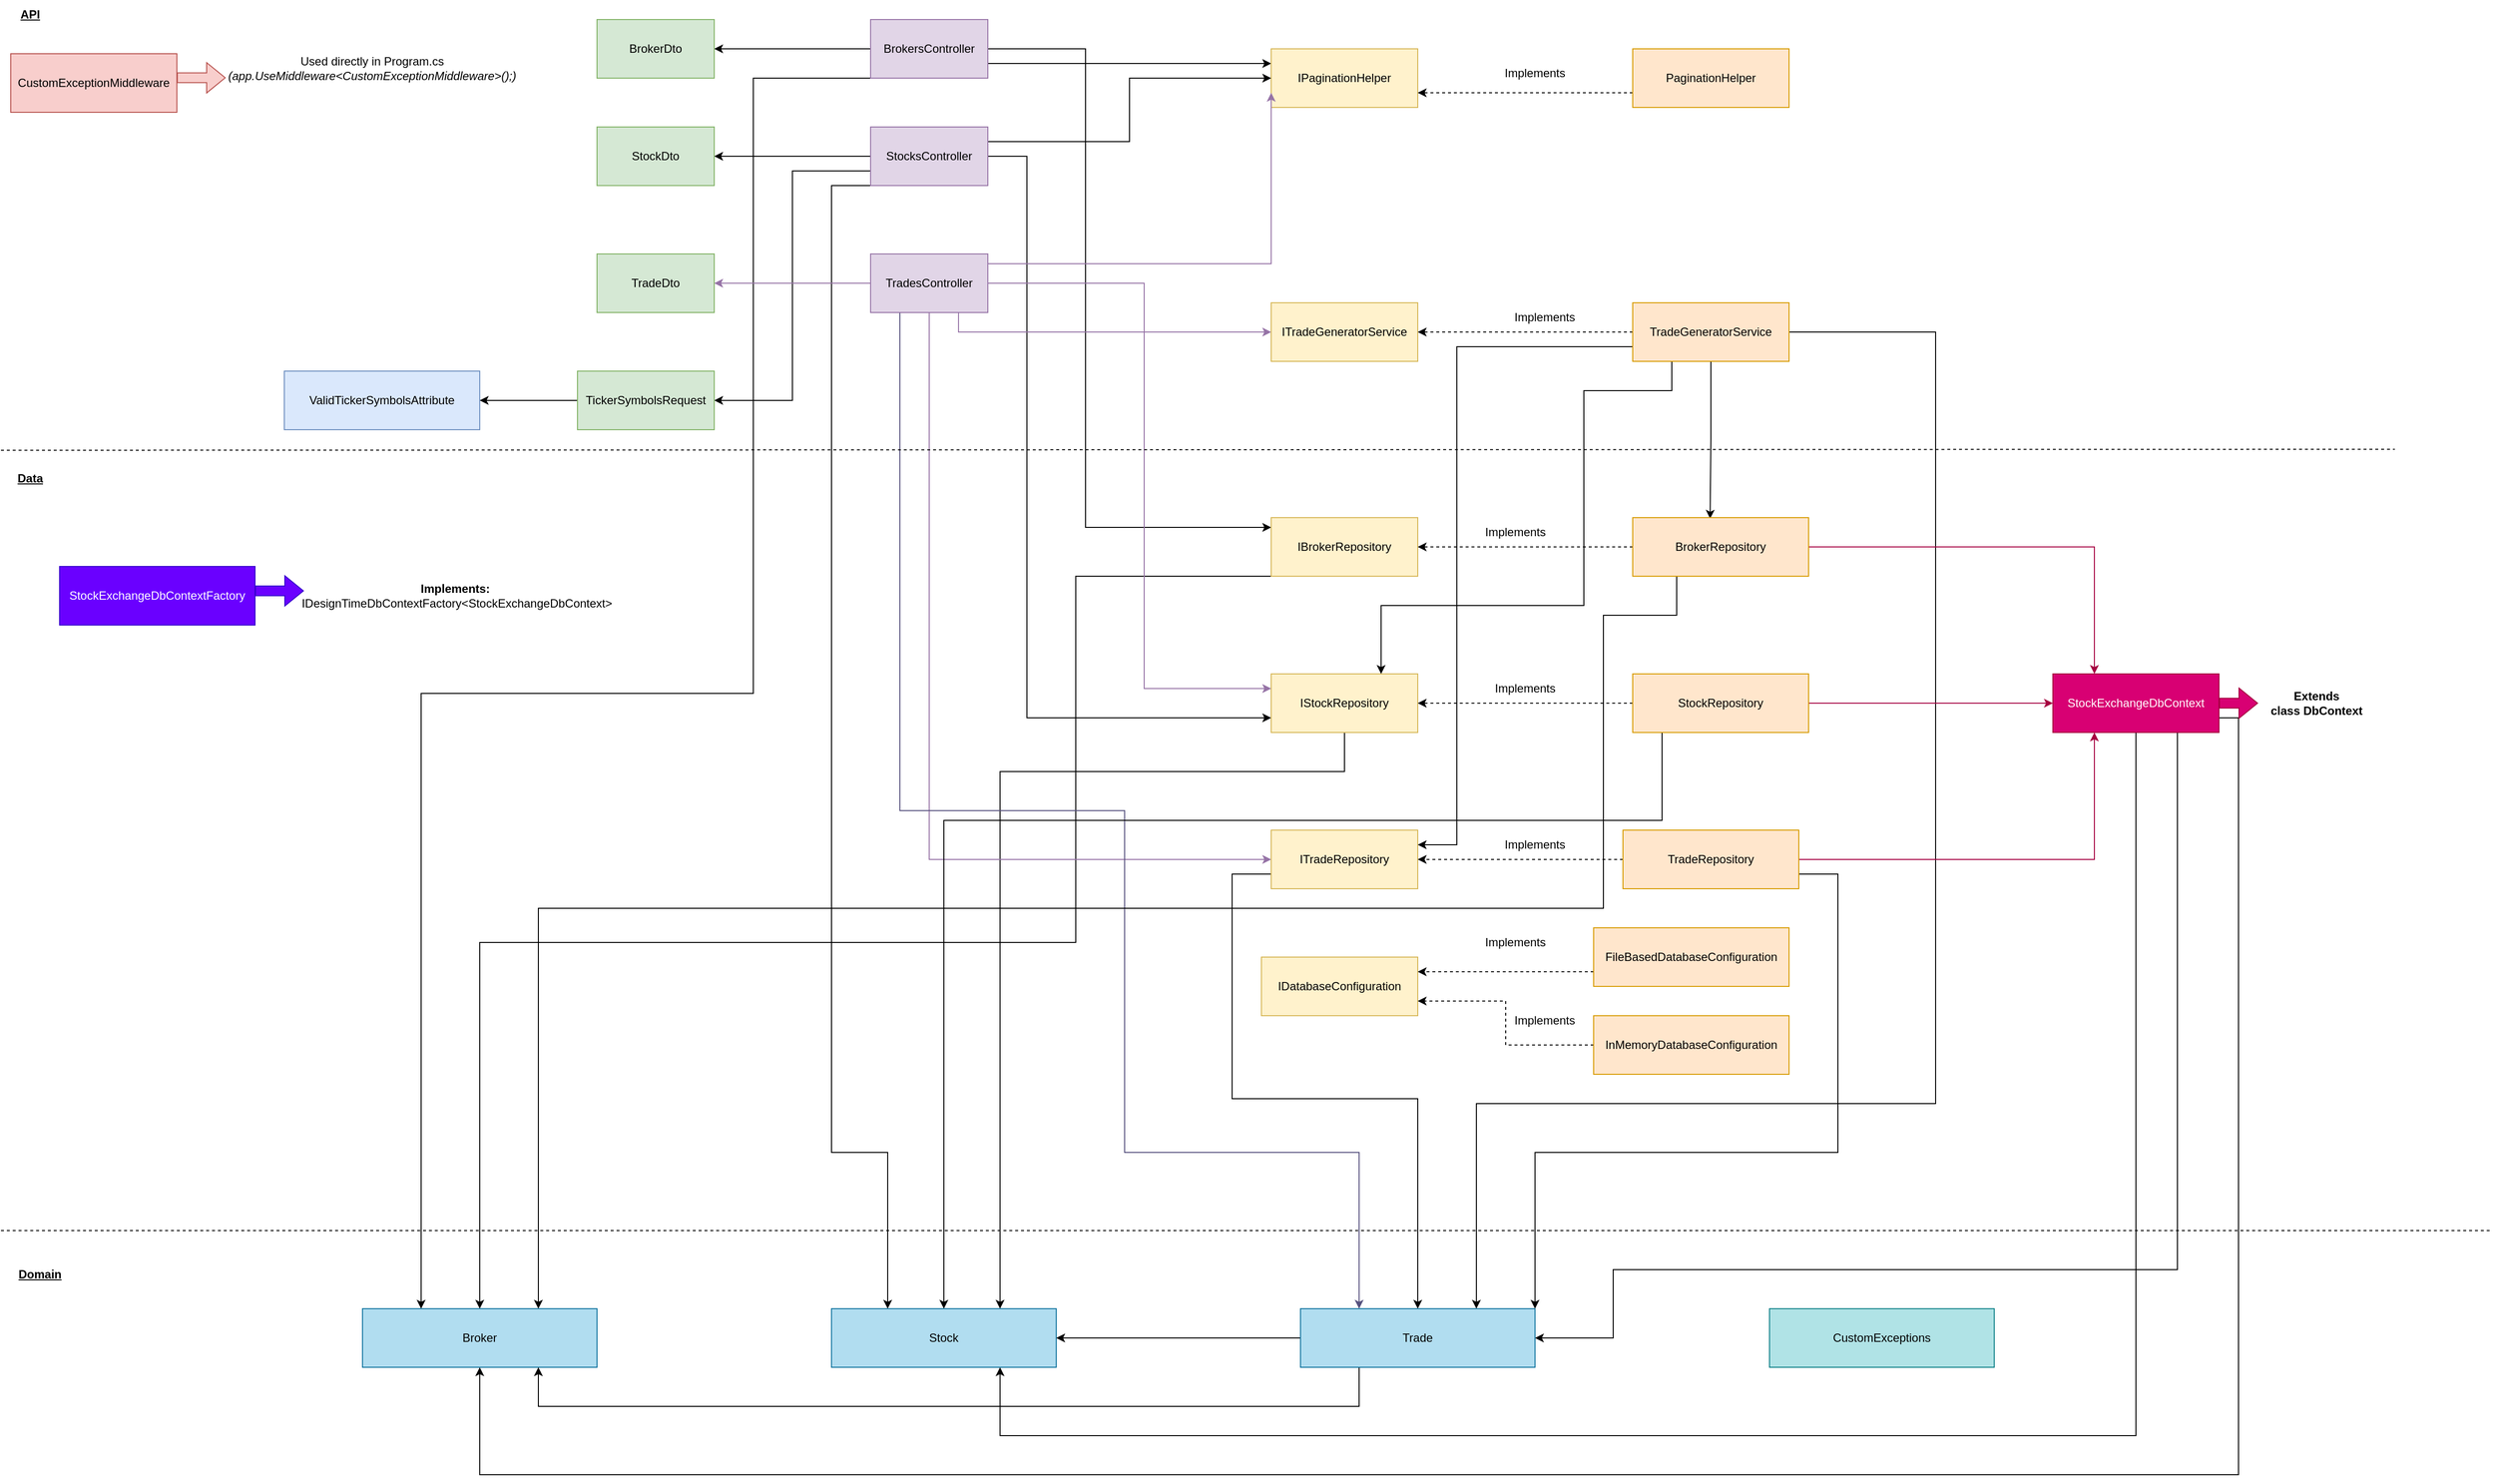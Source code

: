 <mxfile version="24.0.7" type="device">
  <diagram name="Page-1" id="mfLy5x7W0T2jpKFvN7po">
    <mxGraphModel dx="3035" dy="1085" grid="1" gridSize="10" guides="1" tooltips="1" connect="1" arrows="1" fold="1" page="1" pageScale="1" pageWidth="850" pageHeight="1100" math="0" shadow="0">
      <root>
        <mxCell id="0" />
        <mxCell id="1" parent="0" />
        <mxCell id="y3j9ZMoMXge08qY5BpBT-4" style="edgeStyle=orthogonalEdgeStyle;rounded=0;orthogonalLoop=1;jettySize=auto;html=1;exitX=1;exitY=0.5;exitDx=0;exitDy=0;" edge="1" parent="1" source="y3j9ZMoMXge08qY5BpBT-1" target="y3j9ZMoMXge08qY5BpBT-2">
          <mxGeometry relative="1" as="geometry">
            <Array as="points">
              <mxPoint x="260" y="70" />
              <mxPoint x="260" y="560" />
            </Array>
          </mxGeometry>
        </mxCell>
        <mxCell id="y3j9ZMoMXge08qY5BpBT-5" style="edgeStyle=orthogonalEdgeStyle;rounded=0;orthogonalLoop=1;jettySize=auto;html=1;exitX=1;exitY=0.75;exitDx=0;exitDy=0;entryX=0;entryY=0.25;entryDx=0;entryDy=0;" edge="1" parent="1" source="y3j9ZMoMXge08qY5BpBT-1" target="y3j9ZMoMXge08qY5BpBT-3">
          <mxGeometry relative="1" as="geometry" />
        </mxCell>
        <mxCell id="y3j9ZMoMXge08qY5BpBT-24" style="edgeStyle=orthogonalEdgeStyle;rounded=0;orthogonalLoop=1;jettySize=auto;html=1;exitX=0;exitY=0.5;exitDx=0;exitDy=0;" edge="1" parent="1" source="y3j9ZMoMXge08qY5BpBT-1" target="y3j9ZMoMXge08qY5BpBT-23">
          <mxGeometry relative="1" as="geometry" />
        </mxCell>
        <mxCell id="y3j9ZMoMXge08qY5BpBT-104" style="edgeStyle=orthogonalEdgeStyle;rounded=0;orthogonalLoop=1;jettySize=auto;html=1;exitX=0.25;exitY=1;exitDx=0;exitDy=0;entryX=0.25;entryY=0;entryDx=0;entryDy=0;" edge="1" parent="1" source="y3j9ZMoMXge08qY5BpBT-1" target="y3j9ZMoMXge08qY5BpBT-86">
          <mxGeometry relative="1" as="geometry">
            <Array as="points">
              <mxPoint x="-80" y="100" />
              <mxPoint x="-80" y="730" />
              <mxPoint x="-420" y="730" />
            </Array>
          </mxGeometry>
        </mxCell>
        <mxCell id="y3j9ZMoMXge08qY5BpBT-1" value="BrokersController" style="rounded=0;whiteSpace=wrap;html=1;fillColor=#e1d5e7;strokeColor=#9673a6;" vertex="1" parent="1">
          <mxGeometry x="40" y="40" width="120" height="60" as="geometry" />
        </mxCell>
        <mxCell id="y3j9ZMoMXge08qY5BpBT-105" style="edgeStyle=orthogonalEdgeStyle;rounded=0;orthogonalLoop=1;jettySize=auto;html=1;exitX=0.25;exitY=1;exitDx=0;exitDy=0;entryX=0.5;entryY=0;entryDx=0;entryDy=0;" edge="1" parent="1" source="y3j9ZMoMXge08qY5BpBT-2" target="y3j9ZMoMXge08qY5BpBT-86">
          <mxGeometry relative="1" as="geometry">
            <Array as="points">
              <mxPoint x="250" y="610" />
              <mxPoint x="250" y="985" />
              <mxPoint x="-360" y="985" />
            </Array>
          </mxGeometry>
        </mxCell>
        <mxCell id="y3j9ZMoMXge08qY5BpBT-2" value="IBrokerRepository" style="rounded=0;whiteSpace=wrap;html=1;fillColor=#fff2cc;strokeColor=#d6b656;" vertex="1" parent="1">
          <mxGeometry x="450" y="550" width="150" height="60" as="geometry" />
        </mxCell>
        <mxCell id="y3j9ZMoMXge08qY5BpBT-3" value="IPaginationHelper" style="rounded=0;whiteSpace=wrap;html=1;fillColor=#fff2cc;strokeColor=#d6b656;" vertex="1" parent="1">
          <mxGeometry x="450" y="70" width="150" height="60" as="geometry" />
        </mxCell>
        <mxCell id="y3j9ZMoMXge08qY5BpBT-8" style="edgeStyle=orthogonalEdgeStyle;rounded=0;orthogonalLoop=1;jettySize=auto;html=1;exitX=1;exitY=0.5;exitDx=0;exitDy=0;entryX=0;entryY=0.75;entryDx=0;entryDy=0;" edge="1" parent="1" source="y3j9ZMoMXge08qY5BpBT-6" target="y3j9ZMoMXge08qY5BpBT-7">
          <mxGeometry relative="1" as="geometry">
            <Array as="points">
              <mxPoint x="200" y="180" />
              <mxPoint x="200" y="755" />
            </Array>
          </mxGeometry>
        </mxCell>
        <mxCell id="y3j9ZMoMXge08qY5BpBT-9" style="edgeStyle=orthogonalEdgeStyle;rounded=0;orthogonalLoop=1;jettySize=auto;html=1;exitX=1;exitY=0.25;exitDx=0;exitDy=0;entryX=0;entryY=0.5;entryDx=0;entryDy=0;" edge="1" parent="1" source="y3j9ZMoMXge08qY5BpBT-6" target="y3j9ZMoMXge08qY5BpBT-3">
          <mxGeometry relative="1" as="geometry" />
        </mxCell>
        <mxCell id="y3j9ZMoMXge08qY5BpBT-27" style="edgeStyle=orthogonalEdgeStyle;rounded=0;orthogonalLoop=1;jettySize=auto;html=1;exitX=0;exitY=0.5;exitDx=0;exitDy=0;" edge="1" parent="1" source="y3j9ZMoMXge08qY5BpBT-6" target="y3j9ZMoMXge08qY5BpBT-25">
          <mxGeometry relative="1" as="geometry" />
        </mxCell>
        <mxCell id="y3j9ZMoMXge08qY5BpBT-54" style="edgeStyle=orthogonalEdgeStyle;rounded=0;orthogonalLoop=1;jettySize=auto;html=1;exitX=0;exitY=0.75;exitDx=0;exitDy=0;entryX=1;entryY=0.5;entryDx=0;entryDy=0;" edge="1" parent="1" source="y3j9ZMoMXge08qY5BpBT-6" target="y3j9ZMoMXge08qY5BpBT-52">
          <mxGeometry relative="1" as="geometry" />
        </mxCell>
        <mxCell id="y3j9ZMoMXge08qY5BpBT-98" style="edgeStyle=orthogonalEdgeStyle;rounded=0;orthogonalLoop=1;jettySize=auto;html=1;exitX=0;exitY=1;exitDx=0;exitDy=0;entryX=0.25;entryY=0;entryDx=0;entryDy=0;" edge="1" parent="1" source="y3j9ZMoMXge08qY5BpBT-6" target="y3j9ZMoMXge08qY5BpBT-87">
          <mxGeometry relative="1" as="geometry">
            <Array as="points">
              <mxPoint y="210" />
              <mxPoint y="1200" />
              <mxPoint x="58" y="1200" />
            </Array>
          </mxGeometry>
        </mxCell>
        <mxCell id="y3j9ZMoMXge08qY5BpBT-6" value="StocksController" style="rounded=0;whiteSpace=wrap;html=1;fillColor=#e1d5e7;strokeColor=#9673a6;" vertex="1" parent="1">
          <mxGeometry x="40" y="150" width="120" height="60" as="geometry" />
        </mxCell>
        <mxCell id="y3j9ZMoMXge08qY5BpBT-100" style="edgeStyle=orthogonalEdgeStyle;rounded=0;orthogonalLoop=1;jettySize=auto;html=1;exitX=0.5;exitY=1;exitDx=0;exitDy=0;entryX=0.75;entryY=0;entryDx=0;entryDy=0;" edge="1" parent="1" source="y3j9ZMoMXge08qY5BpBT-7" target="y3j9ZMoMXge08qY5BpBT-87">
          <mxGeometry relative="1" as="geometry">
            <Array as="points">
              <mxPoint x="525" y="810" />
              <mxPoint x="173" y="810" />
            </Array>
          </mxGeometry>
        </mxCell>
        <mxCell id="y3j9ZMoMXge08qY5BpBT-7" value="IStockRepository" style="rounded=0;whiteSpace=wrap;html=1;fillColor=#fff2cc;strokeColor=#d6b656;" vertex="1" parent="1">
          <mxGeometry x="450" y="710" width="150" height="60" as="geometry" />
        </mxCell>
        <mxCell id="y3j9ZMoMXge08qY5BpBT-13" style="edgeStyle=orthogonalEdgeStyle;rounded=0;orthogonalLoop=1;jettySize=auto;html=1;exitX=1;exitY=0.5;exitDx=0;exitDy=0;entryX=0;entryY=0.25;entryDx=0;entryDy=0;fillColor=#e1d5e7;strokeColor=#9673a6;" edge="1" parent="1" source="y3j9ZMoMXge08qY5BpBT-10" target="y3j9ZMoMXge08qY5BpBT-7">
          <mxGeometry relative="1" as="geometry">
            <Array as="points">
              <mxPoint x="320" y="310" />
              <mxPoint x="320" y="725" />
            </Array>
          </mxGeometry>
        </mxCell>
        <mxCell id="y3j9ZMoMXge08qY5BpBT-15" style="edgeStyle=orthogonalEdgeStyle;rounded=0;orthogonalLoop=1;jettySize=auto;html=1;exitX=0.75;exitY=1;exitDx=0;exitDy=0;entryX=0;entryY=0.5;entryDx=0;entryDy=0;fillColor=#e1d5e7;strokeColor=#9673a6;" edge="1" parent="1" source="y3j9ZMoMXge08qY5BpBT-10" target="y3j9ZMoMXge08qY5BpBT-14">
          <mxGeometry relative="1" as="geometry" />
        </mxCell>
        <mxCell id="y3j9ZMoMXge08qY5BpBT-16" style="edgeStyle=orthogonalEdgeStyle;rounded=0;orthogonalLoop=1;jettySize=auto;html=1;exitX=1;exitY=0.25;exitDx=0;exitDy=0;entryX=0;entryY=0.75;entryDx=0;entryDy=0;fillColor=#e1d5e7;strokeColor=#9673a6;" edge="1" parent="1" source="y3j9ZMoMXge08qY5BpBT-10" target="y3j9ZMoMXge08qY5BpBT-3">
          <mxGeometry relative="1" as="geometry">
            <Array as="points">
              <mxPoint x="160" y="290" />
              <mxPoint x="450" y="290" />
            </Array>
          </mxGeometry>
        </mxCell>
        <mxCell id="y3j9ZMoMXge08qY5BpBT-28" style="edgeStyle=orthogonalEdgeStyle;rounded=0;orthogonalLoop=1;jettySize=auto;html=1;exitX=0;exitY=0.5;exitDx=0;exitDy=0;fillColor=#e1d5e7;strokeColor=#9673a6;" edge="1" parent="1" source="y3j9ZMoMXge08qY5BpBT-10" target="y3j9ZMoMXge08qY5BpBT-26">
          <mxGeometry relative="1" as="geometry" />
        </mxCell>
        <mxCell id="y3j9ZMoMXge08qY5BpBT-62" style="edgeStyle=orthogonalEdgeStyle;rounded=0;orthogonalLoop=1;jettySize=auto;html=1;exitX=0.5;exitY=1;exitDx=0;exitDy=0;entryX=0;entryY=0.5;entryDx=0;entryDy=0;fillColor=#e1d5e7;strokeColor=#9673a6;" edge="1" parent="1" source="y3j9ZMoMXge08qY5BpBT-10" target="y3j9ZMoMXge08qY5BpBT-11">
          <mxGeometry relative="1" as="geometry" />
        </mxCell>
        <mxCell id="y3j9ZMoMXge08qY5BpBT-90" style="edgeStyle=orthogonalEdgeStyle;rounded=0;orthogonalLoop=1;jettySize=auto;html=1;exitX=0.25;exitY=1;exitDx=0;exitDy=0;entryX=0.25;entryY=0;entryDx=0;entryDy=0;fillColor=#d0cee2;strokeColor=#56517e;" edge="1" parent="1" source="y3j9ZMoMXge08qY5BpBT-10" target="y3j9ZMoMXge08qY5BpBT-88">
          <mxGeometry relative="1" as="geometry">
            <Array as="points">
              <mxPoint x="70" y="850" />
              <mxPoint x="300" y="850" />
              <mxPoint x="300" y="1200" />
              <mxPoint x="540" y="1200" />
            </Array>
          </mxGeometry>
        </mxCell>
        <mxCell id="y3j9ZMoMXge08qY5BpBT-10" value="TradesController" style="rounded=0;whiteSpace=wrap;html=1;fillColor=#e1d5e7;strokeColor=#9673a6;" vertex="1" parent="1">
          <mxGeometry x="40" y="280" width="120" height="60" as="geometry" />
        </mxCell>
        <mxCell id="y3j9ZMoMXge08qY5BpBT-92" style="edgeStyle=orthogonalEdgeStyle;rounded=0;orthogonalLoop=1;jettySize=auto;html=1;exitX=0;exitY=0.75;exitDx=0;exitDy=0;" edge="1" parent="1" source="y3j9ZMoMXge08qY5BpBT-11" target="y3j9ZMoMXge08qY5BpBT-88">
          <mxGeometry relative="1" as="geometry">
            <Array as="points">
              <mxPoint x="410" y="915" />
              <mxPoint x="410" y="1145" />
              <mxPoint x="600" y="1145" />
            </Array>
          </mxGeometry>
        </mxCell>
        <mxCell id="y3j9ZMoMXge08qY5BpBT-11" value="ITradeRepository" style="rounded=0;whiteSpace=wrap;html=1;fillColor=#fff2cc;strokeColor=#d6b656;" vertex="1" parent="1">
          <mxGeometry x="450" y="870" width="150" height="60" as="geometry" />
        </mxCell>
        <mxCell id="y3j9ZMoMXge08qY5BpBT-14" value="ITradeGeneratorService" style="rounded=0;whiteSpace=wrap;html=1;fillColor=#fff2cc;strokeColor=#d6b656;" vertex="1" parent="1">
          <mxGeometry x="450" y="330" width="150" height="60" as="geometry" />
        </mxCell>
        <mxCell id="y3j9ZMoMXge08qY5BpBT-19" value="CustomExceptionMiddleware" style="rounded=0;whiteSpace=wrap;html=1;fillColor=#f8cecc;strokeColor=#b85450;" vertex="1" parent="1">
          <mxGeometry x="-840" y="75" width="170" height="60" as="geometry" />
        </mxCell>
        <mxCell id="y3j9ZMoMXge08qY5BpBT-20" value="" style="shape=flexArrow;endArrow=classic;html=1;rounded=0;fillColor=#f8cecc;strokeColor=#b85450;" edge="1" parent="1">
          <mxGeometry width="50" height="50" relative="1" as="geometry">
            <mxPoint x="-670" y="99.65" as="sourcePoint" />
            <mxPoint x="-620" y="99.65" as="targetPoint" />
          </mxGeometry>
        </mxCell>
        <mxCell id="y3j9ZMoMXge08qY5BpBT-21" value="Used directly in Program.cs&lt;i&gt;&lt;br&gt;(&lt;span style=&quot;background-color: initial;&quot;&gt;app.UseMiddleware&amp;lt;CustomExceptionMiddleware&amp;gt;();&lt;/span&gt;)&lt;/i&gt;" style="text;html=1;align=center;verticalAlign=middle;whiteSpace=wrap;rounded=0;" vertex="1" parent="1">
          <mxGeometry x="-630" y="70" width="320" height="40" as="geometry" />
        </mxCell>
        <mxCell id="y3j9ZMoMXge08qY5BpBT-23" value="BrokerDto" style="rounded=0;whiteSpace=wrap;html=1;fillColor=#d5e8d4;strokeColor=#82b366;" vertex="1" parent="1">
          <mxGeometry x="-240" y="40" width="120" height="60" as="geometry" />
        </mxCell>
        <mxCell id="y3j9ZMoMXge08qY5BpBT-25" value="StockDto" style="rounded=0;whiteSpace=wrap;html=1;fillColor=#d5e8d4;strokeColor=#82b366;" vertex="1" parent="1">
          <mxGeometry x="-240" y="150" width="120" height="60" as="geometry" />
        </mxCell>
        <mxCell id="y3j9ZMoMXge08qY5BpBT-26" value="TradeDto" style="rounded=0;whiteSpace=wrap;html=1;fillColor=#d5e8d4;strokeColor=#82b366;" vertex="1" parent="1">
          <mxGeometry x="-240" y="280" width="120" height="60" as="geometry" />
        </mxCell>
        <mxCell id="y3j9ZMoMXge08qY5BpBT-30" style="edgeStyle=orthogonalEdgeStyle;rounded=0;orthogonalLoop=1;jettySize=auto;html=1;exitX=0;exitY=0.5;exitDx=0;exitDy=0;entryX=1;entryY=0.5;entryDx=0;entryDy=0;dashed=1;" edge="1" parent="1" source="y3j9ZMoMXge08qY5BpBT-29" target="y3j9ZMoMXge08qY5BpBT-14">
          <mxGeometry relative="1" as="geometry" />
        </mxCell>
        <mxCell id="y3j9ZMoMXge08qY5BpBT-61" style="edgeStyle=orthogonalEdgeStyle;rounded=0;orthogonalLoop=1;jettySize=auto;html=1;exitX=0.25;exitY=1;exitDx=0;exitDy=0;entryX=0.75;entryY=0;entryDx=0;entryDy=0;" edge="1" parent="1" source="y3j9ZMoMXge08qY5BpBT-29" target="y3j9ZMoMXge08qY5BpBT-7">
          <mxGeometry relative="1" as="geometry">
            <Array as="points">
              <mxPoint x="860" y="420" />
              <mxPoint x="770" y="420" />
              <mxPoint x="770" y="640" />
              <mxPoint x="562" y="640" />
            </Array>
          </mxGeometry>
        </mxCell>
        <mxCell id="y3j9ZMoMXge08qY5BpBT-73" style="edgeStyle=orthogonalEdgeStyle;rounded=0;orthogonalLoop=1;jettySize=auto;html=1;exitX=0.5;exitY=1;exitDx=0;exitDy=0;entryX=0.44;entryY=0.017;entryDx=0;entryDy=0;entryPerimeter=0;" edge="1" parent="1" source="y3j9ZMoMXge08qY5BpBT-29" target="y3j9ZMoMXge08qY5BpBT-63">
          <mxGeometry relative="1" as="geometry" />
        </mxCell>
        <mxCell id="y3j9ZMoMXge08qY5BpBT-77" style="edgeStyle=orthogonalEdgeStyle;rounded=0;orthogonalLoop=1;jettySize=auto;html=1;exitX=0;exitY=0.75;exitDx=0;exitDy=0;entryX=1;entryY=0.25;entryDx=0;entryDy=0;" edge="1" parent="1" source="y3j9ZMoMXge08qY5BpBT-29" target="y3j9ZMoMXge08qY5BpBT-11">
          <mxGeometry relative="1" as="geometry">
            <Array as="points">
              <mxPoint x="640" y="375" />
              <mxPoint x="640" y="885" />
            </Array>
          </mxGeometry>
        </mxCell>
        <mxCell id="y3j9ZMoMXge08qY5BpBT-91" style="edgeStyle=orthogonalEdgeStyle;rounded=0;orthogonalLoop=1;jettySize=auto;html=1;exitX=1;exitY=0.5;exitDx=0;exitDy=0;entryX=0.75;entryY=0;entryDx=0;entryDy=0;" edge="1" parent="1" source="y3j9ZMoMXge08qY5BpBT-29" target="y3j9ZMoMXge08qY5BpBT-88">
          <mxGeometry relative="1" as="geometry">
            <Array as="points">
              <mxPoint x="1130" y="360" />
              <mxPoint x="1130" y="1150" />
              <mxPoint x="660" y="1150" />
            </Array>
          </mxGeometry>
        </mxCell>
        <mxCell id="y3j9ZMoMXge08qY5BpBT-29" value="TradeGeneratorService" style="rounded=0;whiteSpace=wrap;html=1;fillColor=#ffe6cc;strokeColor=#d79b00;" vertex="1" parent="1">
          <mxGeometry x="820" y="330" width="160" height="60" as="geometry" />
        </mxCell>
        <mxCell id="y3j9ZMoMXge08qY5BpBT-31" value="Implements" style="text;html=1;align=center;verticalAlign=middle;whiteSpace=wrap;rounded=0;" vertex="1" parent="1">
          <mxGeometry x="700" y="330" width="60" height="30" as="geometry" />
        </mxCell>
        <mxCell id="y3j9ZMoMXge08qY5BpBT-39" style="edgeStyle=orthogonalEdgeStyle;rounded=0;orthogonalLoop=1;jettySize=auto;html=1;exitX=0;exitY=0.75;exitDx=0;exitDy=0;entryX=1;entryY=0.75;entryDx=0;entryDy=0;dashed=1;" edge="1" parent="1" source="y3j9ZMoMXge08qY5BpBT-34" target="y3j9ZMoMXge08qY5BpBT-3">
          <mxGeometry relative="1" as="geometry" />
        </mxCell>
        <mxCell id="y3j9ZMoMXge08qY5BpBT-34" value="PaginationHelper" style="rounded=0;whiteSpace=wrap;html=1;fillColor=#ffe6cc;strokeColor=#d79b00;" vertex="1" parent="1">
          <mxGeometry x="820" y="70" width="160" height="60" as="geometry" />
        </mxCell>
        <mxCell id="y3j9ZMoMXge08qY5BpBT-40" value="Implements" style="text;html=1;align=center;verticalAlign=middle;whiteSpace=wrap;rounded=0;" vertex="1" parent="1">
          <mxGeometry x="690" y="80" width="60" height="30" as="geometry" />
        </mxCell>
        <mxCell id="y3j9ZMoMXge08qY5BpBT-41" value="ValidTickerSymbolsAttribute" style="rounded=0;whiteSpace=wrap;html=1;fillColor=#dae8fc;strokeColor=#6c8ebf;" vertex="1" parent="1">
          <mxGeometry x="-560" y="400" width="200" height="60" as="geometry" />
        </mxCell>
        <mxCell id="y3j9ZMoMXge08qY5BpBT-42" value="IDatabaseConfiguration" style="rounded=0;whiteSpace=wrap;html=1;fillColor=#fff2cc;strokeColor=#d6b656;" vertex="1" parent="1">
          <mxGeometry x="440" y="1000" width="160" height="60" as="geometry" />
        </mxCell>
        <mxCell id="y3j9ZMoMXge08qY5BpBT-45" style="edgeStyle=orthogonalEdgeStyle;rounded=0;orthogonalLoop=1;jettySize=auto;html=1;exitX=0;exitY=0.75;exitDx=0;exitDy=0;entryX=1;entryY=0.25;entryDx=0;entryDy=0;dashed=1;" edge="1" parent="1" source="y3j9ZMoMXge08qY5BpBT-43" target="y3j9ZMoMXge08qY5BpBT-42">
          <mxGeometry relative="1" as="geometry" />
        </mxCell>
        <mxCell id="y3j9ZMoMXge08qY5BpBT-43" value="FileBasedDatabaseConfiguration" style="rounded=0;whiteSpace=wrap;html=1;fillColor=#ffe6cc;strokeColor=#d79b00;" vertex="1" parent="1">
          <mxGeometry x="780" y="970" width="200" height="60" as="geometry" />
        </mxCell>
        <mxCell id="y3j9ZMoMXge08qY5BpBT-46" value="Implements" style="text;html=1;align=center;verticalAlign=middle;whiteSpace=wrap;rounded=0;" vertex="1" parent="1">
          <mxGeometry x="670" y="970" width="60" height="30" as="geometry" />
        </mxCell>
        <mxCell id="y3j9ZMoMXge08qY5BpBT-47" value="&lt;b&gt;&lt;u&gt;API&lt;/u&gt;&lt;/b&gt;" style="text;html=1;align=center;verticalAlign=middle;whiteSpace=wrap;rounded=0;" vertex="1" parent="1">
          <mxGeometry x="-850" y="20" width="60" height="30" as="geometry" />
        </mxCell>
        <mxCell id="y3j9ZMoMXge08qY5BpBT-48" value="&lt;b&gt;&lt;u&gt;Data&lt;/u&gt;&lt;/b&gt;" style="text;html=1;align=center;verticalAlign=middle;whiteSpace=wrap;rounded=0;" vertex="1" parent="1">
          <mxGeometry x="-850" y="495" width="60" height="30" as="geometry" />
        </mxCell>
        <mxCell id="y3j9ZMoMXge08qY5BpBT-50" value="" style="endArrow=none;dashed=1;html=1;rounded=0;" edge="1" parent="1">
          <mxGeometry width="50" height="50" relative="1" as="geometry">
            <mxPoint x="-850" y="481" as="sourcePoint" />
            <mxPoint x="1600" y="480" as="targetPoint" />
          </mxGeometry>
        </mxCell>
        <mxCell id="y3j9ZMoMXge08qY5BpBT-55" style="edgeStyle=orthogonalEdgeStyle;rounded=0;orthogonalLoop=1;jettySize=auto;html=1;exitX=0;exitY=0.5;exitDx=0;exitDy=0;entryX=1;entryY=0.75;entryDx=0;entryDy=0;dashed=1;" edge="1" parent="1" source="y3j9ZMoMXge08qY5BpBT-51" target="y3j9ZMoMXge08qY5BpBT-42">
          <mxGeometry relative="1" as="geometry" />
        </mxCell>
        <mxCell id="y3j9ZMoMXge08qY5BpBT-51" value="InMemoryDatabaseConfiguration" style="rounded=0;whiteSpace=wrap;html=1;fillColor=#ffe6cc;strokeColor=#d79b00;" vertex="1" parent="1">
          <mxGeometry x="780" y="1060" width="200" height="60" as="geometry" />
        </mxCell>
        <mxCell id="y3j9ZMoMXge08qY5BpBT-53" style="edgeStyle=orthogonalEdgeStyle;rounded=0;orthogonalLoop=1;jettySize=auto;html=1;exitX=0;exitY=0.5;exitDx=0;exitDy=0;entryX=1;entryY=0.5;entryDx=0;entryDy=0;" edge="1" parent="1" source="y3j9ZMoMXge08qY5BpBT-52" target="y3j9ZMoMXge08qY5BpBT-41">
          <mxGeometry relative="1" as="geometry" />
        </mxCell>
        <mxCell id="y3j9ZMoMXge08qY5BpBT-52" value="TickerSymbolsRequest" style="rounded=0;whiteSpace=wrap;html=1;fillColor=#d5e8d4;strokeColor=#82b366;" vertex="1" parent="1">
          <mxGeometry x="-260" y="400" width="140" height="60" as="geometry" />
        </mxCell>
        <mxCell id="y3j9ZMoMXge08qY5BpBT-56" value="Implements" style="text;html=1;align=center;verticalAlign=middle;whiteSpace=wrap;rounded=0;" vertex="1" parent="1">
          <mxGeometry x="700" y="1050" width="60" height="30" as="geometry" />
        </mxCell>
        <mxCell id="y3j9ZMoMXge08qY5BpBT-64" style="edgeStyle=orthogonalEdgeStyle;rounded=0;orthogonalLoop=1;jettySize=auto;html=1;exitX=0;exitY=0.5;exitDx=0;exitDy=0;entryX=1;entryY=0.5;entryDx=0;entryDy=0;dashed=1;" edge="1" parent="1" source="y3j9ZMoMXge08qY5BpBT-63" target="y3j9ZMoMXge08qY5BpBT-2">
          <mxGeometry relative="1" as="geometry" />
        </mxCell>
        <mxCell id="y3j9ZMoMXge08qY5BpBT-70" style="edgeStyle=orthogonalEdgeStyle;rounded=0;orthogonalLoop=1;jettySize=auto;html=1;exitX=1;exitY=0.5;exitDx=0;exitDy=0;entryX=0.25;entryY=0;entryDx=0;entryDy=0;fillColor=#d80073;strokeColor=#A50040;" edge="1" parent="1" source="y3j9ZMoMXge08qY5BpBT-63" target="y3j9ZMoMXge08qY5BpBT-69">
          <mxGeometry relative="1" as="geometry" />
        </mxCell>
        <mxCell id="y3j9ZMoMXge08qY5BpBT-65" value="Implements" style="text;html=1;align=center;verticalAlign=middle;whiteSpace=wrap;rounded=0;" vertex="1" parent="1">
          <mxGeometry x="670" y="550" width="60" height="30" as="geometry" />
        </mxCell>
        <mxCell id="y3j9ZMoMXge08qY5BpBT-67" style="edgeStyle=orthogonalEdgeStyle;rounded=0;orthogonalLoop=1;jettySize=auto;html=1;exitX=0;exitY=0.5;exitDx=0;exitDy=0;dashed=1;" edge="1" parent="1" source="y3j9ZMoMXge08qY5BpBT-66" target="y3j9ZMoMXge08qY5BpBT-7">
          <mxGeometry relative="1" as="geometry" />
        </mxCell>
        <mxCell id="y3j9ZMoMXge08qY5BpBT-71" style="edgeStyle=orthogonalEdgeStyle;rounded=0;orthogonalLoop=1;jettySize=auto;html=1;exitX=1;exitY=0.5;exitDx=0;exitDy=0;entryX=0;entryY=0.5;entryDx=0;entryDy=0;fillColor=#d80073;strokeColor=#A50040;" edge="1" parent="1" source="y3j9ZMoMXge08qY5BpBT-66" target="y3j9ZMoMXge08qY5BpBT-69">
          <mxGeometry relative="1" as="geometry" />
        </mxCell>
        <mxCell id="y3j9ZMoMXge08qY5BpBT-101" style="edgeStyle=orthogonalEdgeStyle;rounded=0;orthogonalLoop=1;jettySize=auto;html=1;exitX=0.25;exitY=1;exitDx=0;exitDy=0;entryX=0.5;entryY=0;entryDx=0;entryDy=0;" edge="1" parent="1" source="y3j9ZMoMXge08qY5BpBT-66" target="y3j9ZMoMXge08qY5BpBT-87">
          <mxGeometry relative="1" as="geometry">
            <Array as="points">
              <mxPoint x="850" y="770" />
              <mxPoint x="850" y="860" />
              <mxPoint x="115" y="860" />
            </Array>
          </mxGeometry>
        </mxCell>
        <mxCell id="y3j9ZMoMXge08qY5BpBT-66" value="StockRepository" style="rounded=0;whiteSpace=wrap;html=1;fillColor=#ffe6cc;strokeColor=#d79b00;" vertex="1" parent="1">
          <mxGeometry x="820" y="710" width="180" height="60" as="geometry" />
        </mxCell>
        <mxCell id="y3j9ZMoMXge08qY5BpBT-68" value="Implements" style="text;html=1;align=center;verticalAlign=middle;whiteSpace=wrap;rounded=0;" vertex="1" parent="1">
          <mxGeometry x="680" y="710" width="60" height="30" as="geometry" />
        </mxCell>
        <mxCell id="y3j9ZMoMXge08qY5BpBT-97" style="edgeStyle=orthogonalEdgeStyle;rounded=0;orthogonalLoop=1;jettySize=auto;html=1;exitX=0.75;exitY=1;exitDx=0;exitDy=0;entryX=1;entryY=0.5;entryDx=0;entryDy=0;" edge="1" parent="1" source="y3j9ZMoMXge08qY5BpBT-69" target="y3j9ZMoMXge08qY5BpBT-88">
          <mxGeometry relative="1" as="geometry">
            <Array as="points">
              <mxPoint x="1378" y="1320" />
              <mxPoint x="800" y="1320" />
              <mxPoint x="800" y="1390" />
            </Array>
          </mxGeometry>
        </mxCell>
        <mxCell id="y3j9ZMoMXge08qY5BpBT-102" style="edgeStyle=orthogonalEdgeStyle;rounded=0;orthogonalLoop=1;jettySize=auto;html=1;exitX=0.5;exitY=1;exitDx=0;exitDy=0;entryX=0.75;entryY=1;entryDx=0;entryDy=0;" edge="1" parent="1" source="y3j9ZMoMXge08qY5BpBT-69" target="y3j9ZMoMXge08qY5BpBT-87">
          <mxGeometry relative="1" as="geometry">
            <Array as="points">
              <mxPoint x="1335" y="1490" />
              <mxPoint x="173" y="1490" />
            </Array>
          </mxGeometry>
        </mxCell>
        <mxCell id="y3j9ZMoMXge08qY5BpBT-108" style="edgeStyle=orthogonalEdgeStyle;rounded=0;orthogonalLoop=1;jettySize=auto;html=1;exitX=1;exitY=0.75;exitDx=0;exitDy=0;entryX=0.5;entryY=1;entryDx=0;entryDy=0;" edge="1" parent="1" source="y3j9ZMoMXge08qY5BpBT-69" target="y3j9ZMoMXge08qY5BpBT-86">
          <mxGeometry relative="1" as="geometry">
            <Array as="points">
              <mxPoint x="1440" y="755" />
              <mxPoint x="1440" y="1530" />
              <mxPoint x="-360" y="1530" />
            </Array>
          </mxGeometry>
        </mxCell>
        <mxCell id="y3j9ZMoMXge08qY5BpBT-69" value="StockExchangeDbContext" style="rounded=0;whiteSpace=wrap;html=1;fillColor=#d80073;fontColor=#ffffff;strokeColor=#A50040;" vertex="1" parent="1">
          <mxGeometry x="1250" y="710" width="170" height="60" as="geometry" />
        </mxCell>
        <mxCell id="y3j9ZMoMXge08qY5BpBT-106" style="edgeStyle=orthogonalEdgeStyle;rounded=0;orthogonalLoop=1;jettySize=auto;html=1;exitX=0.25;exitY=1;exitDx=0;exitDy=0;entryX=0.75;entryY=0;entryDx=0;entryDy=0;" edge="1" parent="1" source="y3j9ZMoMXge08qY5BpBT-63" target="y3j9ZMoMXge08qY5BpBT-86">
          <mxGeometry relative="1" as="geometry">
            <Array as="points">
              <mxPoint x="865" y="650" />
              <mxPoint x="790" y="650" />
              <mxPoint x="790" y="950" />
              <mxPoint x="-300" y="950" />
            </Array>
          </mxGeometry>
        </mxCell>
        <mxCell id="y3j9ZMoMXge08qY5BpBT-63" value="BrokerRepository" style="rounded=0;whiteSpace=wrap;html=1;fillColor=#ffe6cc;strokeColor=#d79b00;" vertex="1" parent="1">
          <mxGeometry x="820" y="550" width="180" height="60" as="geometry" />
        </mxCell>
        <mxCell id="y3j9ZMoMXge08qY5BpBT-75" style="edgeStyle=orthogonalEdgeStyle;rounded=0;orthogonalLoop=1;jettySize=auto;html=1;exitX=0;exitY=0.5;exitDx=0;exitDy=0;entryX=1;entryY=0.5;entryDx=0;entryDy=0;dashed=1;" edge="1" parent="1" source="y3j9ZMoMXge08qY5BpBT-74" target="y3j9ZMoMXge08qY5BpBT-11">
          <mxGeometry relative="1" as="geometry" />
        </mxCell>
        <mxCell id="y3j9ZMoMXge08qY5BpBT-78" style="edgeStyle=orthogonalEdgeStyle;rounded=0;orthogonalLoop=1;jettySize=auto;html=1;exitX=1;exitY=0.5;exitDx=0;exitDy=0;entryX=0.25;entryY=1;entryDx=0;entryDy=0;fillColor=#d80073;strokeColor=#A50040;" edge="1" parent="1" source="y3j9ZMoMXge08qY5BpBT-74" target="y3j9ZMoMXge08qY5BpBT-69">
          <mxGeometry relative="1" as="geometry" />
        </mxCell>
        <mxCell id="y3j9ZMoMXge08qY5BpBT-93" style="edgeStyle=orthogonalEdgeStyle;rounded=0;orthogonalLoop=1;jettySize=auto;html=1;exitX=1;exitY=0.75;exitDx=0;exitDy=0;entryX=1;entryY=0;entryDx=0;entryDy=0;" edge="1" parent="1" source="y3j9ZMoMXge08qY5BpBT-74" target="y3j9ZMoMXge08qY5BpBT-88">
          <mxGeometry relative="1" as="geometry">
            <Array as="points">
              <mxPoint x="1030" y="915" />
              <mxPoint x="1030" y="1200" />
              <mxPoint x="720" y="1200" />
            </Array>
          </mxGeometry>
        </mxCell>
        <mxCell id="y3j9ZMoMXge08qY5BpBT-74" value="TradeRepository" style="rounded=0;whiteSpace=wrap;html=1;fillColor=#ffe6cc;strokeColor=#d79b00;" vertex="1" parent="1">
          <mxGeometry x="810" y="870" width="180" height="60" as="geometry" />
        </mxCell>
        <mxCell id="y3j9ZMoMXge08qY5BpBT-76" value="Implements" style="text;html=1;align=center;verticalAlign=middle;whiteSpace=wrap;rounded=0;" vertex="1" parent="1">
          <mxGeometry x="690" y="870" width="60" height="30" as="geometry" />
        </mxCell>
        <mxCell id="y3j9ZMoMXge08qY5BpBT-79" value="&lt;b&gt;Extends class&amp;nbsp;DbContext&lt;/b&gt;" style="text;html=1;align=center;verticalAlign=middle;whiteSpace=wrap;rounded=0;" vertex="1" parent="1">
          <mxGeometry x="1450" y="725" width="140" height="30" as="geometry" />
        </mxCell>
        <mxCell id="y3j9ZMoMXge08qY5BpBT-80" value="" style="shape=flexArrow;endArrow=classic;html=1;rounded=0;exitX=1;exitY=0.5;exitDx=0;exitDy=0;fillColor=#d80073;strokeColor=#A50040;" edge="1" parent="1" source="y3j9ZMoMXge08qY5BpBT-69">
          <mxGeometry width="50" height="50" relative="1" as="geometry">
            <mxPoint x="1430" y="790" as="sourcePoint" />
            <mxPoint x="1460" y="740" as="targetPoint" />
          </mxGeometry>
        </mxCell>
        <mxCell id="y3j9ZMoMXge08qY5BpBT-81" value="StockExchangeDbContextFactory" style="rounded=0;whiteSpace=wrap;html=1;fillColor=#6a00ff;fontColor=#ffffff;strokeColor=#3700CC;" vertex="1" parent="1">
          <mxGeometry x="-790" y="600" width="200" height="60" as="geometry" />
        </mxCell>
        <mxCell id="y3j9ZMoMXge08qY5BpBT-82" value="" style="shape=flexArrow;endArrow=classic;html=1;rounded=0;fillColor=#6a00ff;strokeColor=#3700CC;" edge="1" parent="1">
          <mxGeometry width="50" height="50" relative="1" as="geometry">
            <mxPoint x="-590" y="625" as="sourcePoint" />
            <mxPoint x="-540" y="625" as="targetPoint" />
          </mxGeometry>
        </mxCell>
        <mxCell id="y3j9ZMoMXge08qY5BpBT-83" value="&lt;b&gt;Implements:&lt;/b&gt;&lt;div&gt;&amp;nbsp;IDesignTimeDbContextFactory&amp;lt;StockExchangeDbContext&amp;gt;&lt;br&gt;&lt;/div&gt;" style="text;html=1;align=center;verticalAlign=middle;whiteSpace=wrap;rounded=0;" vertex="1" parent="1">
          <mxGeometry x="-530" y="615" width="290" height="30" as="geometry" />
        </mxCell>
        <mxCell id="y3j9ZMoMXge08qY5BpBT-84" value="" style="endArrow=none;dashed=1;html=1;rounded=0;" edge="1" parent="1">
          <mxGeometry width="50" height="50" relative="1" as="geometry">
            <mxPoint x="-850" y="1280" as="sourcePoint" />
            <mxPoint x="1700" y="1280" as="targetPoint" />
          </mxGeometry>
        </mxCell>
        <mxCell id="y3j9ZMoMXge08qY5BpBT-85" value="&lt;b&gt;&lt;u&gt;Domain&lt;/u&gt;&lt;/b&gt;" style="text;html=1;align=center;verticalAlign=middle;whiteSpace=wrap;rounded=0;" vertex="1" parent="1">
          <mxGeometry x="-840" y="1310" width="60" height="30" as="geometry" />
        </mxCell>
        <mxCell id="y3j9ZMoMXge08qY5BpBT-86" value="Broker" style="rounded=0;whiteSpace=wrap;html=1;fillColor=#b1ddf0;strokeColor=#10739e;" vertex="1" parent="1">
          <mxGeometry x="-480" y="1360" width="240" height="60" as="geometry" />
        </mxCell>
        <mxCell id="y3j9ZMoMXge08qY5BpBT-87" value="Stock" style="rounded=0;whiteSpace=wrap;html=1;fillColor=#b1ddf0;strokeColor=#10739e;" vertex="1" parent="1">
          <mxGeometry y="1360" width="230" height="60" as="geometry" />
        </mxCell>
        <mxCell id="y3j9ZMoMXge08qY5BpBT-103" style="edgeStyle=orthogonalEdgeStyle;rounded=0;orthogonalLoop=1;jettySize=auto;html=1;exitX=0;exitY=0.5;exitDx=0;exitDy=0;" edge="1" parent="1" source="y3j9ZMoMXge08qY5BpBT-88" target="y3j9ZMoMXge08qY5BpBT-87">
          <mxGeometry relative="1" as="geometry" />
        </mxCell>
        <mxCell id="y3j9ZMoMXge08qY5BpBT-111" style="edgeStyle=orthogonalEdgeStyle;rounded=0;orthogonalLoop=1;jettySize=auto;html=1;exitX=0.25;exitY=1;exitDx=0;exitDy=0;entryX=0.75;entryY=1;entryDx=0;entryDy=0;" edge="1" parent="1" source="y3j9ZMoMXge08qY5BpBT-88" target="y3j9ZMoMXge08qY5BpBT-86">
          <mxGeometry relative="1" as="geometry">
            <Array as="points">
              <mxPoint x="540" y="1460" />
              <mxPoint x="-300" y="1460" />
            </Array>
          </mxGeometry>
        </mxCell>
        <mxCell id="y3j9ZMoMXge08qY5BpBT-88" value="Trade" style="rounded=0;whiteSpace=wrap;html=1;fillColor=#b1ddf0;strokeColor=#10739e;" vertex="1" parent="1">
          <mxGeometry x="480" y="1360" width="240" height="60" as="geometry" />
        </mxCell>
        <mxCell id="y3j9ZMoMXge08qY5BpBT-89" value="CustomExceptions" style="rounded=0;whiteSpace=wrap;html=1;fillColor=#b0e3e6;strokeColor=#0e8088;" vertex="1" parent="1">
          <mxGeometry x="960" y="1360" width="230" height="60" as="geometry" />
        </mxCell>
      </root>
    </mxGraphModel>
  </diagram>
</mxfile>
